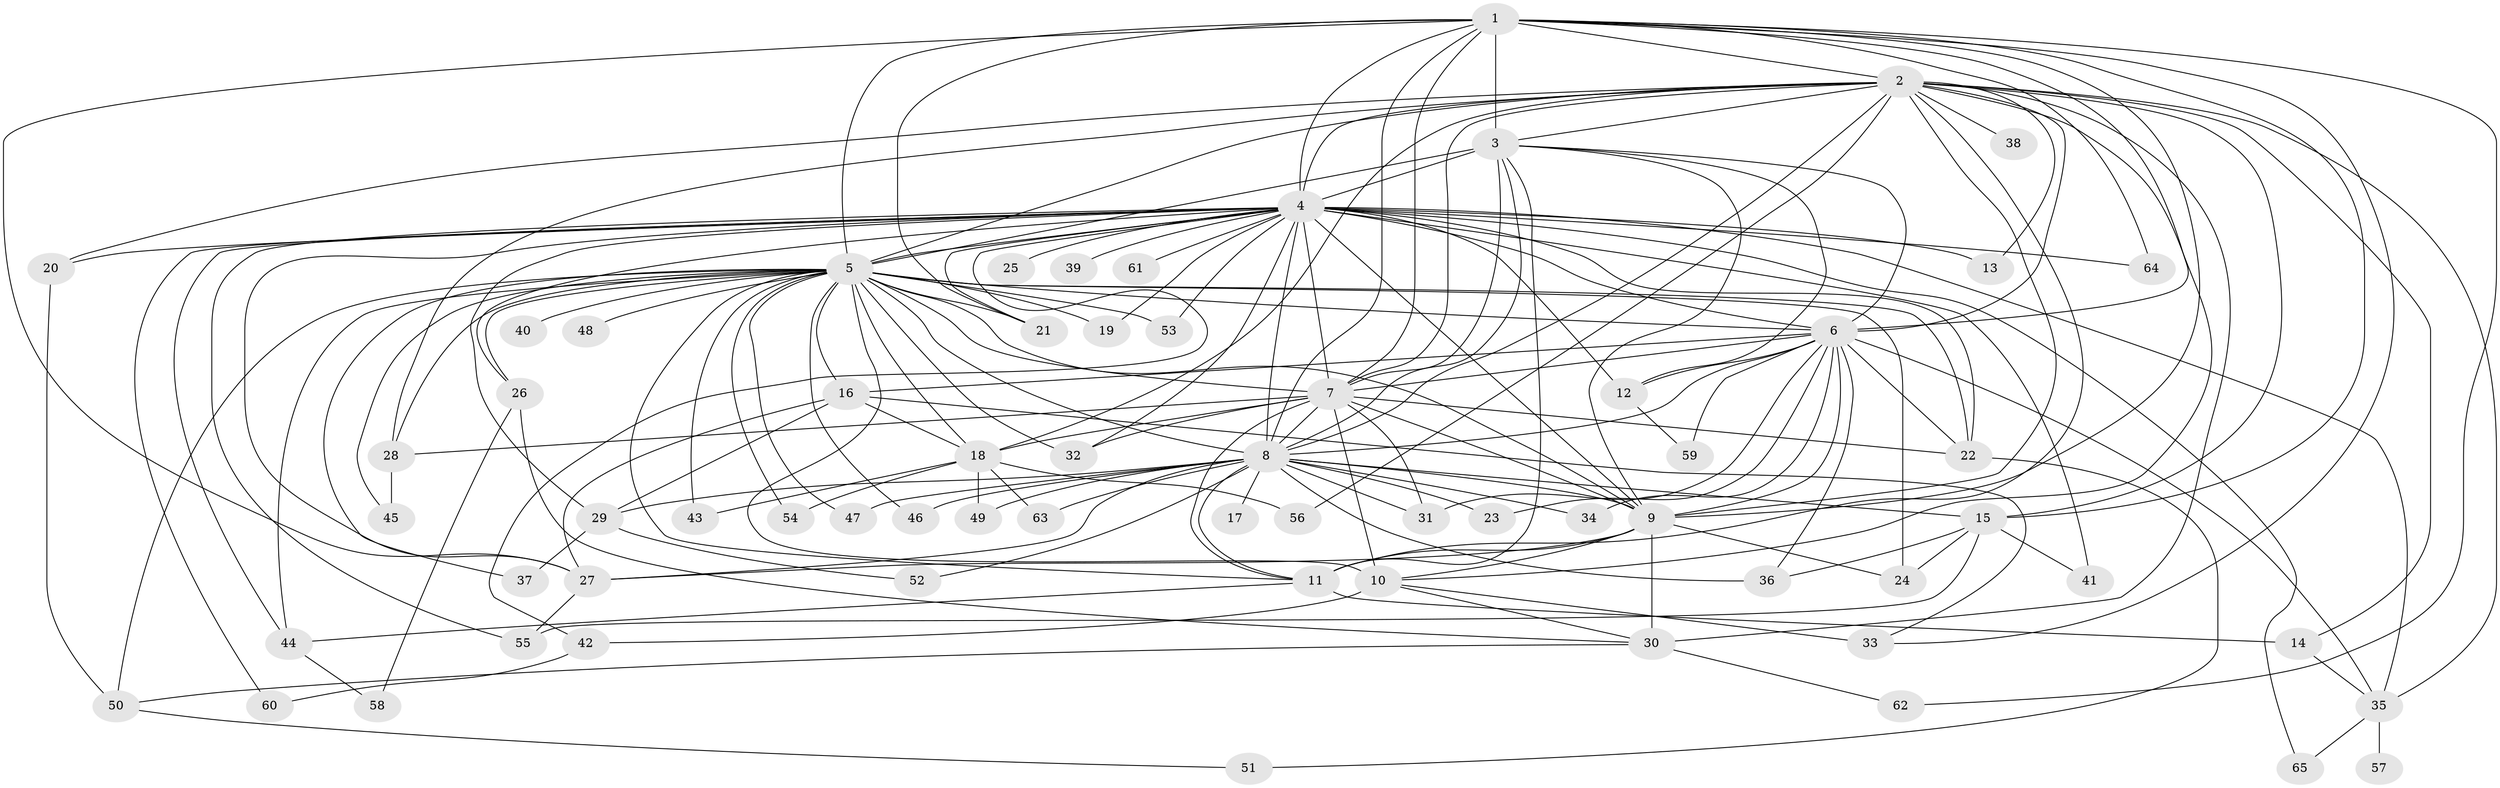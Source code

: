 // original degree distribution, {17: 0.007751937984496124, 23: 0.015503875968992248, 26: 0.007751937984496124, 31: 0.007751937984496124, 19: 0.007751937984496124, 32: 0.007751937984496124, 27: 0.007751937984496124, 28: 0.007751937984496124, 21: 0.007751937984496124, 6: 0.031007751937984496, 3: 0.2248062015503876, 4: 0.08527131782945736, 2: 0.5503875968992248, 7: 0.007751937984496124, 5: 0.023255813953488372}
// Generated by graph-tools (version 1.1) at 2025/34/03/09/25 02:34:40]
// undirected, 65 vertices, 170 edges
graph export_dot {
graph [start="1"]
  node [color=gray90,style=filled];
  1;
  2;
  3;
  4;
  5;
  6;
  7;
  8;
  9;
  10;
  11;
  12;
  13;
  14;
  15;
  16;
  17;
  18;
  19;
  20;
  21;
  22;
  23;
  24;
  25;
  26;
  27;
  28;
  29;
  30;
  31;
  32;
  33;
  34;
  35;
  36;
  37;
  38;
  39;
  40;
  41;
  42;
  43;
  44;
  45;
  46;
  47;
  48;
  49;
  50;
  51;
  52;
  53;
  54;
  55;
  56;
  57;
  58;
  59;
  60;
  61;
  62;
  63;
  64;
  65;
  1 -- 2 [weight=1.0];
  1 -- 3 [weight=1.0];
  1 -- 4 [weight=2.0];
  1 -- 5 [weight=2.0];
  1 -- 6 [weight=1.0];
  1 -- 7 [weight=1.0];
  1 -- 8 [weight=1.0];
  1 -- 9 [weight=2.0];
  1 -- 15 [weight=1.0];
  1 -- 21 [weight=1.0];
  1 -- 27 [weight=1.0];
  1 -- 33 [weight=1.0];
  1 -- 62 [weight=1.0];
  1 -- 64 [weight=1.0];
  2 -- 3 [weight=1.0];
  2 -- 4 [weight=1.0];
  2 -- 5 [weight=2.0];
  2 -- 6 [weight=1.0];
  2 -- 7 [weight=2.0];
  2 -- 8 [weight=1.0];
  2 -- 9 [weight=2.0];
  2 -- 10 [weight=1.0];
  2 -- 11 [weight=1.0];
  2 -- 13 [weight=1.0];
  2 -- 14 [weight=1.0];
  2 -- 15 [weight=1.0];
  2 -- 18 [weight=1.0];
  2 -- 20 [weight=1.0];
  2 -- 28 [weight=1.0];
  2 -- 30 [weight=1.0];
  2 -- 35 [weight=1.0];
  2 -- 38 [weight=1.0];
  2 -- 56 [weight=1.0];
  3 -- 4 [weight=13.0];
  3 -- 5 [weight=3.0];
  3 -- 6 [weight=3.0];
  3 -- 7 [weight=1.0];
  3 -- 8 [weight=1.0];
  3 -- 9 [weight=1.0];
  3 -- 11 [weight=2.0];
  3 -- 12 [weight=1.0];
  4 -- 5 [weight=3.0];
  4 -- 6 [weight=3.0];
  4 -- 7 [weight=2.0];
  4 -- 8 [weight=1.0];
  4 -- 9 [weight=2.0];
  4 -- 12 [weight=1.0];
  4 -- 13 [weight=1.0];
  4 -- 19 [weight=1.0];
  4 -- 20 [weight=1.0];
  4 -- 21 [weight=1.0];
  4 -- 22 [weight=1.0];
  4 -- 25 [weight=1.0];
  4 -- 26 [weight=1.0];
  4 -- 27 [weight=1.0];
  4 -- 29 [weight=1.0];
  4 -- 32 [weight=1.0];
  4 -- 35 [weight=2.0];
  4 -- 39 [weight=1.0];
  4 -- 41 [weight=1.0];
  4 -- 42 [weight=1.0];
  4 -- 44 [weight=1.0];
  4 -- 53 [weight=1.0];
  4 -- 55 [weight=1.0];
  4 -- 60 [weight=1.0];
  4 -- 61 [weight=2.0];
  4 -- 64 [weight=1.0];
  4 -- 65 [weight=1.0];
  5 -- 6 [weight=2.0];
  5 -- 7 [weight=2.0];
  5 -- 8 [weight=2.0];
  5 -- 9 [weight=3.0];
  5 -- 10 [weight=2.0];
  5 -- 11 [weight=1.0];
  5 -- 16 [weight=2.0];
  5 -- 18 [weight=1.0];
  5 -- 19 [weight=1.0];
  5 -- 21 [weight=2.0];
  5 -- 22 [weight=1.0];
  5 -- 24 [weight=2.0];
  5 -- 26 [weight=1.0];
  5 -- 28 [weight=1.0];
  5 -- 32 [weight=1.0];
  5 -- 37 [weight=1.0];
  5 -- 40 [weight=2.0];
  5 -- 43 [weight=1.0];
  5 -- 44 [weight=1.0];
  5 -- 45 [weight=1.0];
  5 -- 46 [weight=1.0];
  5 -- 47 [weight=1.0];
  5 -- 48 [weight=2.0];
  5 -- 50 [weight=1.0];
  5 -- 53 [weight=1.0];
  5 -- 54 [weight=1.0];
  6 -- 7 [weight=1.0];
  6 -- 8 [weight=1.0];
  6 -- 9 [weight=2.0];
  6 -- 12 [weight=1.0];
  6 -- 16 [weight=1.0];
  6 -- 22 [weight=1.0];
  6 -- 23 [weight=1.0];
  6 -- 31 [weight=1.0];
  6 -- 34 [weight=1.0];
  6 -- 35 [weight=1.0];
  6 -- 36 [weight=1.0];
  6 -- 59 [weight=1.0];
  7 -- 8 [weight=2.0];
  7 -- 9 [weight=2.0];
  7 -- 10 [weight=8.0];
  7 -- 11 [weight=1.0];
  7 -- 18 [weight=1.0];
  7 -- 22 [weight=1.0];
  7 -- 28 [weight=1.0];
  7 -- 31 [weight=1.0];
  7 -- 32 [weight=1.0];
  8 -- 9 [weight=1.0];
  8 -- 11 [weight=1.0];
  8 -- 15 [weight=1.0];
  8 -- 17 [weight=1.0];
  8 -- 23 [weight=1.0];
  8 -- 27 [weight=1.0];
  8 -- 29 [weight=2.0];
  8 -- 31 [weight=1.0];
  8 -- 34 [weight=1.0];
  8 -- 36 [weight=2.0];
  8 -- 46 [weight=1.0];
  8 -- 47 [weight=1.0];
  8 -- 49 [weight=1.0];
  8 -- 52 [weight=1.0];
  8 -- 63 [weight=1.0];
  9 -- 10 [weight=1.0];
  9 -- 11 [weight=1.0];
  9 -- 24 [weight=1.0];
  9 -- 27 [weight=1.0];
  9 -- 30 [weight=3.0];
  10 -- 30 [weight=1.0];
  10 -- 33 [weight=2.0];
  10 -- 42 [weight=1.0];
  11 -- 14 [weight=1.0];
  11 -- 44 [weight=1.0];
  12 -- 59 [weight=1.0];
  14 -- 35 [weight=1.0];
  15 -- 24 [weight=1.0];
  15 -- 36 [weight=1.0];
  15 -- 41 [weight=1.0];
  15 -- 55 [weight=1.0];
  16 -- 18 [weight=1.0];
  16 -- 27 [weight=1.0];
  16 -- 29 [weight=1.0];
  16 -- 33 [weight=1.0];
  18 -- 43 [weight=1.0];
  18 -- 49 [weight=1.0];
  18 -- 54 [weight=1.0];
  18 -- 56 [weight=1.0];
  18 -- 63 [weight=1.0];
  20 -- 50 [weight=1.0];
  22 -- 51 [weight=1.0];
  26 -- 30 [weight=1.0];
  26 -- 58 [weight=1.0];
  27 -- 55 [weight=1.0];
  28 -- 45 [weight=1.0];
  29 -- 37 [weight=1.0];
  29 -- 52 [weight=1.0];
  30 -- 50 [weight=1.0];
  30 -- 62 [weight=1.0];
  35 -- 57 [weight=2.0];
  35 -- 65 [weight=1.0];
  42 -- 60 [weight=1.0];
  44 -- 58 [weight=1.0];
  50 -- 51 [weight=1.0];
}
